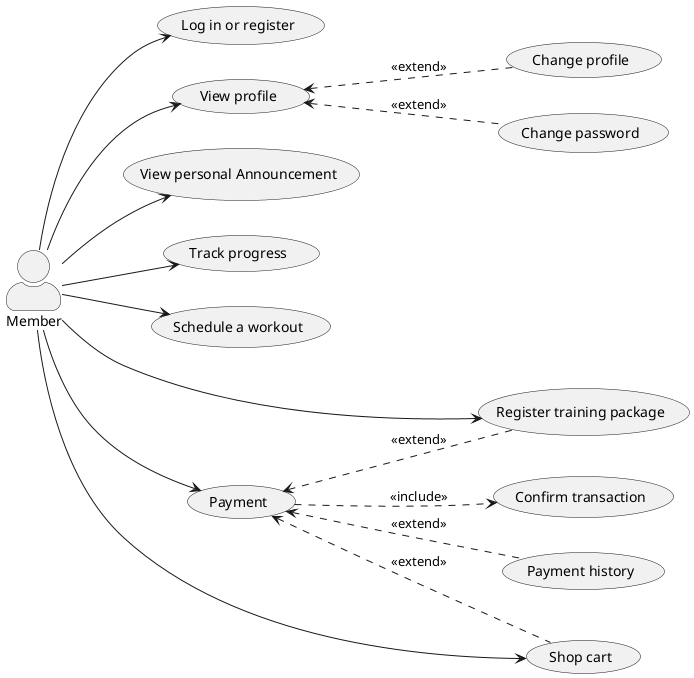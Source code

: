 @startuml
left to right direction
skinparam actorStyle awesome

actor "Member" as member

member --> (Log in or register)
member --> (View profile)
(View profile) <.. (Change profile) : <<extend>>
(View profile) <.. (Change password) : <<extend>>
member --> (View personal Announcement)
member --> (Track progress)
member --> (Schedule a workout)
member --> (Shop cart)
member --> (Register training package)
member --> (Payment)
(Payment) <.. (Shop cart) : <<extend>>
(Payment) <.. (Register training package) : <<extend>>
(Payment) <.. (Payment history) : <<extend>>
(Payment) ..> (Confirm transaction) : <<include>>

@enduml

@startuml
left to right direction
skinparam actorStyle awesome

actor "Trainer" as trainer

trainer -> (Log in or register)
trainer --> (View profile)
(View profile) <.. (Change profile) : <<extend>>
(View profile) <.. (Change password) : <<extend>>
trainer --> (View work schedule)
trainer --> (View group class)
(View group class) <.. (Attendance report): <<extend>>
(View work schedule) --> (CRUD)
trainer --> (Report equipment issues)

@enduml

@startuml
left to right direction
skinparam actorStyle awesome

actor "Inventory" as inventory

inventory -> (Log in or register)
inventory --> (View profile)
(View profile) <.. (Change profile) : <<extend>>
(View profile) <.. (Change password) : <<extend>>
inventory --> (View products)
(View products) --> (CRUD)
inventory --> (View equipment and facility)
(View equipment and facility) --> (CRUD)

@enduml

@startuml
left to right direction
skinparam actorStyle awesome

actor "Admin" as admin

admin -> (Log in or register)
admin --> (View profile)
(View profile) <.. (Change profile) : <<extend>>
(View profile) <.. (Change password) : <<extend>>
admin --> (Overview Dashboard)
admin --> (View account)
(View account) --> (CRUD)

@enduml

@startuml
left to right direction
skinparam actorStyle awesome

actor "Manager" as manager

manager -> (Log in or register)
manager --> (View profile)
        (View profile) <.. (Change profile) : <<extend>>
        (View profile) <.. (Change password) : <<extend>>

manager --> (View statistics and reports)
(View statistics and reports) <.. (Create statistics and report) : <<extend>>
(View statistics and reports) <.. (View payment history) : <<extend>>
(View statistics and reports) <.. (Verify and confirm transaction status) : <<extend>>

manager --> (View group class)
(View group class) <.. (Attendance report): <<extend>>
(View group class) --> (CRUD)

manager --> (View work schedule)
(View work schedule) --> (CRUD)

manager --> (View training package)
(View training package) --> (CRUD)


manager --> (View products)
(View products) --> (CRUD)

manager --> (View equipment and facility)
(View equipment and facility) --> (CRUD)

manager --> (View promotion and discount)
(View promotion and discount) --> (CRUD)

manager --> (View notification event)
(View notification event) --> (CRUD)

@enduml

